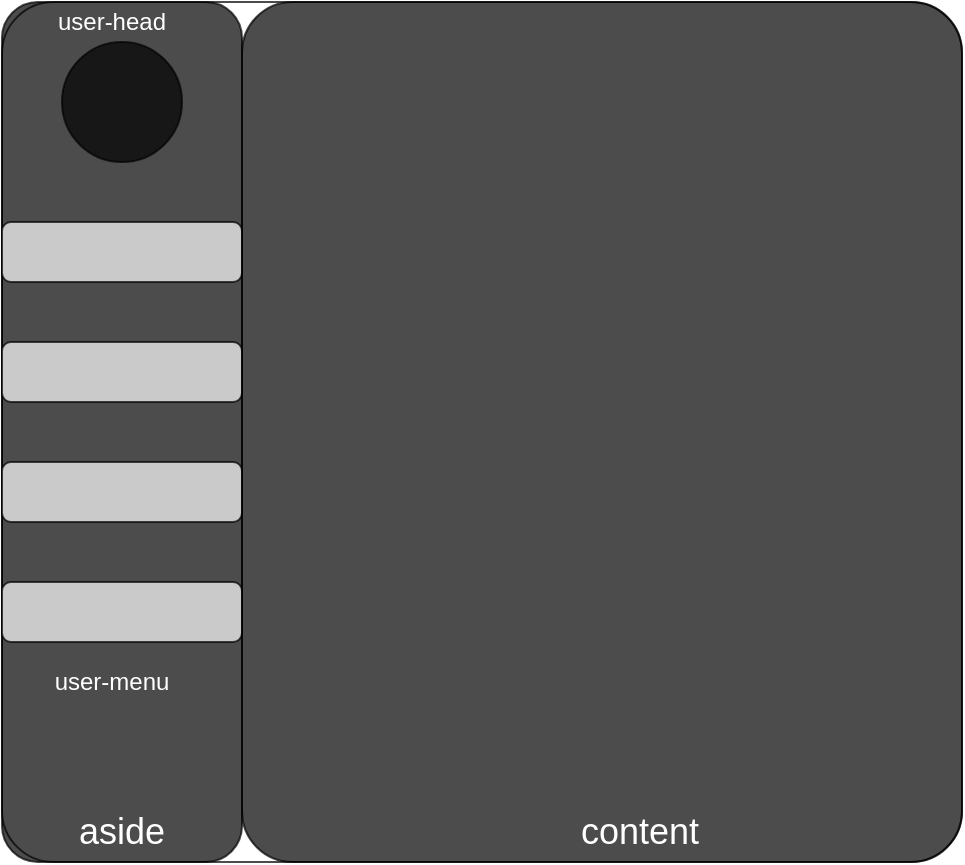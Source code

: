 <mxfile version="14.2.5" type="github"><diagram id="bFJiQVsMb3mlFbwwt_Of" name="Page-1"><mxGraphModel dx="942" dy="614" grid="1" gridSize="10" guides="1" tooltips="1" connect="1" arrows="1" fold="1" page="1" pageScale="1" pageWidth="827" pageHeight="1169" math="0" shadow="0"><root><mxCell id="0"/><mxCell id="1" parent="0"/><mxCell id="D7KWC-A93SfDChA0OyIX-11" value="" style="rounded=1;whiteSpace=wrap;html=1;opacity=70;arcSize=6;" parent="1" vertex="1"><mxGeometry x="160" y="60" width="480" height="430" as="geometry"/></mxCell><mxCell id="D7KWC-A93SfDChA0OyIX-12" value="" style="rounded=1;whiteSpace=wrap;html=1;fillColor=#000000;gradientColor=none;opacity=70;" parent="1" vertex="1"><mxGeometry x="160" y="60" width="120" height="430" as="geometry"/></mxCell><mxCell id="D7KWC-A93SfDChA0OyIX-13" value="" style="ellipse;whiteSpace=wrap;html=1;aspect=fixed;fillColor=#000000;gradientColor=none;opacity=70;" parent="1" vertex="1"><mxGeometry x="190" y="80" width="60" height="60" as="geometry"/></mxCell><mxCell id="D7KWC-A93SfDChA0OyIX-14" value="" style="rounded=1;whiteSpace=wrap;html=1;opacity=70;" parent="1" vertex="1"><mxGeometry x="160" y="170" width="120" height="30" as="geometry"/></mxCell><mxCell id="D7KWC-A93SfDChA0OyIX-15" value="" style="rounded=1;whiteSpace=wrap;html=1;opacity=70;" parent="1" vertex="1"><mxGeometry x="160" y="230" width="120" height="30" as="geometry"/></mxCell><mxCell id="D7KWC-A93SfDChA0OyIX-16" value="" style="rounded=1;whiteSpace=wrap;html=1;opacity=70;" parent="1" vertex="1"><mxGeometry x="160" y="290" width="120" height="30" as="geometry"/></mxCell><mxCell id="D7KWC-A93SfDChA0OyIX-17" value="" style="rounded=1;whiteSpace=wrap;html=1;opacity=70;" parent="1" vertex="1"><mxGeometry x="160" y="350" width="120" height="30" as="geometry"/></mxCell><mxCell id="D7KWC-A93SfDChA0OyIX-22" value="" style="rounded=1;whiteSpace=wrap;html=1;fillColor=#000000;gradientColor=none;opacity=70;arcSize=7;" parent="1" vertex="1"><mxGeometry x="280" y="60" width="360" height="430" as="geometry"/></mxCell><mxCell id="vyniKZFLHFBgh6AVLtFw-2" value="&lt;span style=&quot;font-size: 18px&quot;&gt;aside&lt;/span&gt;" style="text;html=1;align=center;verticalAlign=middle;whiteSpace=wrap;rounded=0;strokeWidth=4;fontColor=#FFFFFF;" vertex="1" parent="1"><mxGeometry x="200" y="460" width="40" height="30" as="geometry"/></mxCell><mxCell id="vyniKZFLHFBgh6AVLtFw-3" value="&lt;span style=&quot;font-size: 18px&quot;&gt;content&lt;/span&gt;" style="text;html=1;align=center;verticalAlign=middle;whiteSpace=wrap;rounded=0;strokeWidth=4;fontColor=#FFFFFF;" vertex="1" parent="1"><mxGeometry x="414" y="460" width="130" height="30" as="geometry"/></mxCell><mxCell id="vyniKZFLHFBgh6AVLtFw-4" value="user-head" style="text;html=1;strokeColor=none;fillColor=none;align=center;verticalAlign=middle;whiteSpace=wrap;rounded=0;fontColor=#FFFFFF;" vertex="1" parent="1"><mxGeometry x="170" y="60" width="90" height="20" as="geometry"/></mxCell><mxCell id="vyniKZFLHFBgh6AVLtFw-5" value="user-menu" style="text;html=1;strokeColor=none;fillColor=none;align=center;verticalAlign=middle;whiteSpace=wrap;rounded=0;fontColor=#FFFFFF;" vertex="1" parent="1"><mxGeometry x="170" y="390" width="90" height="20" as="geometry"/></mxCell></root></mxGraphModel></diagram></mxfile>